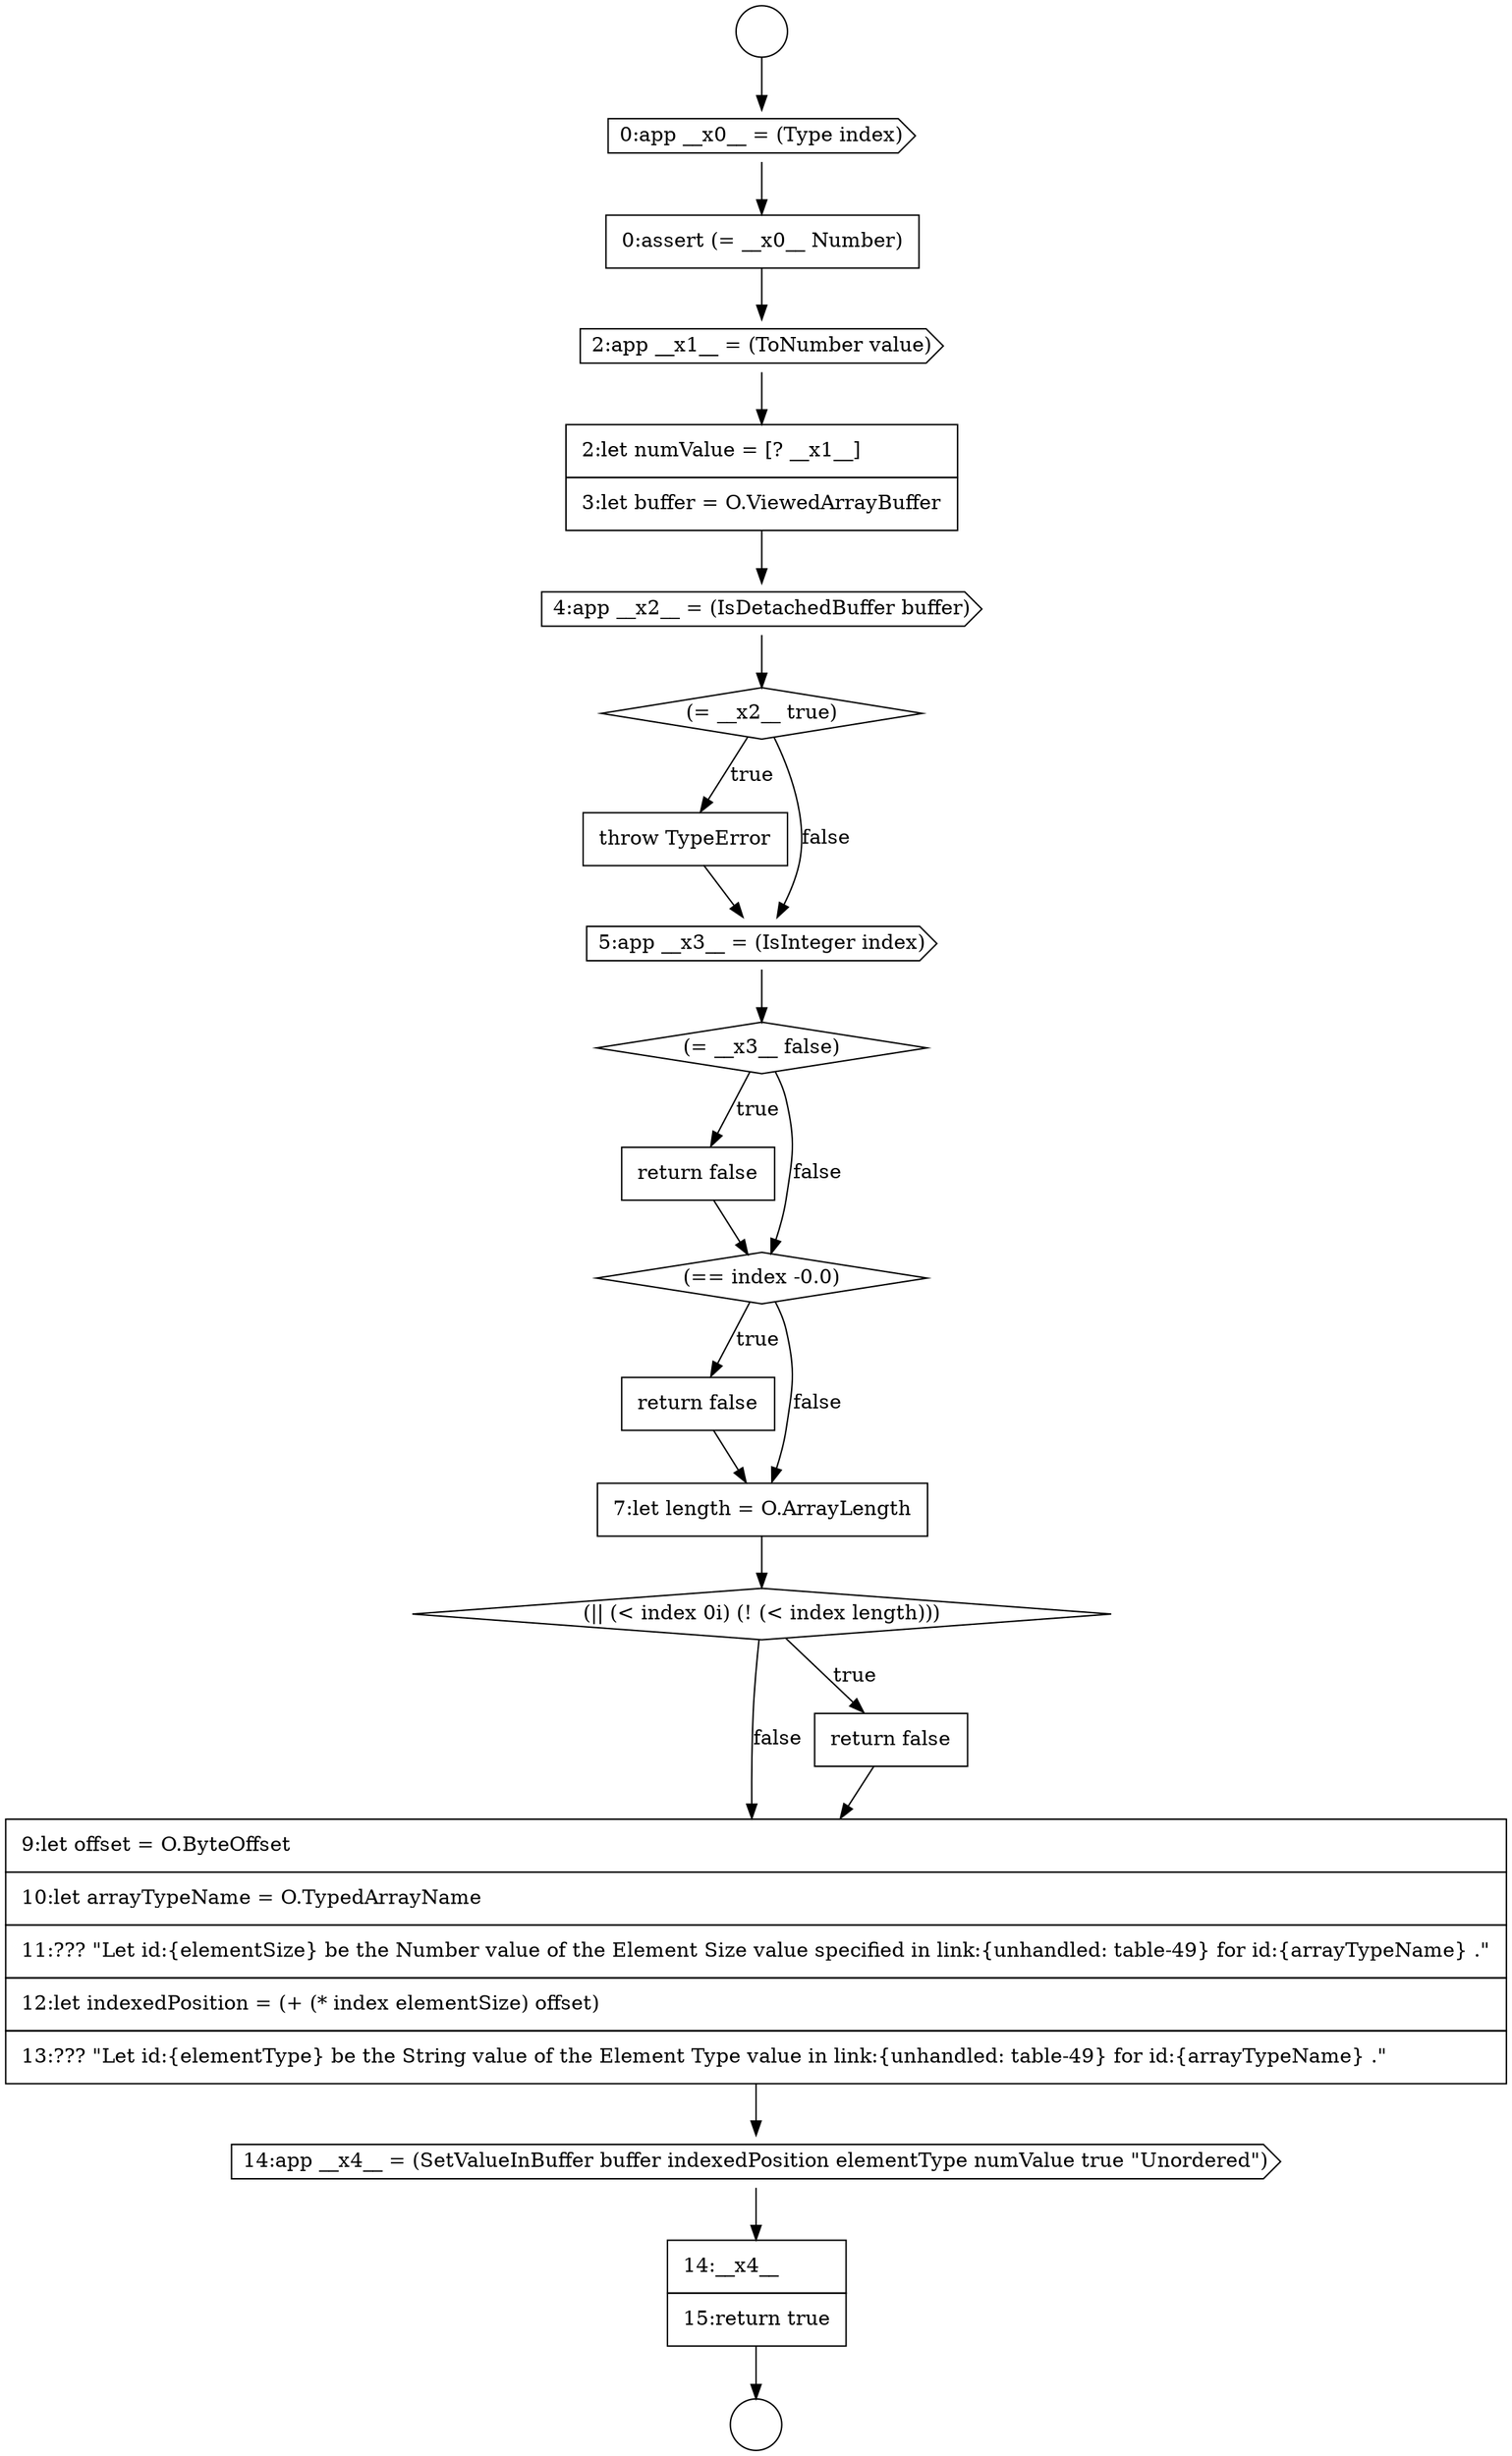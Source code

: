 digraph {
  node2559 [shape=cds, label=<<font color="black">0:app __x0__ = (Type index)</font>> color="black" fillcolor="white" style=filled]
  node2575 [shape=cds, label=<<font color="black">14:app __x4__ = (SetValueInBuffer buffer indexedPosition elementType numValue true &quot;Unordered&quot;)</font>> color="black" fillcolor="white" style=filled]
  node2574 [shape=none, margin=0, label=<<font color="black">
    <table border="0" cellborder="1" cellspacing="0" cellpadding="10">
      <tr><td align="left">9:let offset = O.ByteOffset</td></tr>
      <tr><td align="left">10:let arrayTypeName = O.TypedArrayName</td></tr>
      <tr><td align="left">11:??? &quot;Let id:{elementSize} be the Number value of the Element Size value specified in link:{unhandled: table-49} for id:{arrayTypeName} .&quot;</td></tr>
      <tr><td align="left">12:let indexedPosition = (+ (* index elementSize) offset)</td></tr>
      <tr><td align="left">13:??? &quot;Let id:{elementType} be the String value of the Element Type value in link:{unhandled: table-49} for id:{arrayTypeName} .&quot;</td></tr>
    </table>
  </font>> color="black" fillcolor="white" style=filled]
  node2560 [shape=none, margin=0, label=<<font color="black">
    <table border="0" cellborder="1" cellspacing="0" cellpadding="10">
      <tr><td align="left">0:assert (= __x0__ Number)</td></tr>
    </table>
  </font>> color="black" fillcolor="white" style=filled]
  node2565 [shape=none, margin=0, label=<<font color="black">
    <table border="0" cellborder="1" cellspacing="0" cellpadding="10">
      <tr><td align="left">throw TypeError</td></tr>
    </table>
  </font>> color="black" fillcolor="white" style=filled]
  node2561 [shape=cds, label=<<font color="black">2:app __x1__ = (ToNumber value)</font>> color="black" fillcolor="white" style=filled]
  node2566 [shape=cds, label=<<font color="black">5:app __x3__ = (IsInteger index)</font>> color="black" fillcolor="white" style=filled]
  node2570 [shape=none, margin=0, label=<<font color="black">
    <table border="0" cellborder="1" cellspacing="0" cellpadding="10">
      <tr><td align="left">return false</td></tr>
    </table>
  </font>> color="black" fillcolor="white" style=filled]
  node2568 [shape=none, margin=0, label=<<font color="black">
    <table border="0" cellborder="1" cellspacing="0" cellpadding="10">
      <tr><td align="left">return false</td></tr>
    </table>
  </font>> color="black" fillcolor="white" style=filled]
  node2564 [shape=diamond, label=<<font color="black">(= __x2__ true)</font>> color="black" fillcolor="white" style=filled]
  node2567 [shape=diamond, label=<<font color="black">(= __x3__ false)</font>> color="black" fillcolor="white" style=filled]
  node2569 [shape=diamond, label=<<font color="black">(== index -0.0)</font>> color="black" fillcolor="white" style=filled]
  node2558 [shape=circle label=" " color="black" fillcolor="white" style=filled]
  node2576 [shape=none, margin=0, label=<<font color="black">
    <table border="0" cellborder="1" cellspacing="0" cellpadding="10">
      <tr><td align="left">14:__x4__</td></tr>
      <tr><td align="left">15:return true</td></tr>
    </table>
  </font>> color="black" fillcolor="white" style=filled]
  node2572 [shape=diamond, label=<<font color="black">(|| (&lt; index 0i) (! (&lt; index length)))</font>> color="black" fillcolor="white" style=filled]
  node2563 [shape=cds, label=<<font color="black">4:app __x2__ = (IsDetachedBuffer buffer)</font>> color="black" fillcolor="white" style=filled]
  node2562 [shape=none, margin=0, label=<<font color="black">
    <table border="0" cellborder="1" cellspacing="0" cellpadding="10">
      <tr><td align="left">2:let numValue = [? __x1__]</td></tr>
      <tr><td align="left">3:let buffer = O.ViewedArrayBuffer</td></tr>
    </table>
  </font>> color="black" fillcolor="white" style=filled]
  node2571 [shape=none, margin=0, label=<<font color="black">
    <table border="0" cellborder="1" cellspacing="0" cellpadding="10">
      <tr><td align="left">7:let length = O.ArrayLength</td></tr>
    </table>
  </font>> color="black" fillcolor="white" style=filled]
  node2557 [shape=circle label=" " color="black" fillcolor="white" style=filled]
  node2573 [shape=none, margin=0, label=<<font color="black">
    <table border="0" cellborder="1" cellspacing="0" cellpadding="10">
      <tr><td align="left">return false</td></tr>
    </table>
  </font>> color="black" fillcolor="white" style=filled]
  node2570 -> node2571 [ color="black"]
  node2557 -> node2559 [ color="black"]
  node2572 -> node2573 [label=<<font color="black">true</font>> color="black"]
  node2572 -> node2574 [label=<<font color="black">false</font>> color="black"]
  node2566 -> node2567 [ color="black"]
  node2576 -> node2558 [ color="black"]
  node2559 -> node2560 [ color="black"]
  node2560 -> node2561 [ color="black"]
  node2575 -> node2576 [ color="black"]
  node2569 -> node2570 [label=<<font color="black">true</font>> color="black"]
  node2569 -> node2571 [label=<<font color="black">false</font>> color="black"]
  node2573 -> node2574 [ color="black"]
  node2571 -> node2572 [ color="black"]
  node2568 -> node2569 [ color="black"]
  node2567 -> node2568 [label=<<font color="black">true</font>> color="black"]
  node2567 -> node2569 [label=<<font color="black">false</font>> color="black"]
  node2574 -> node2575 [ color="black"]
  node2565 -> node2566 [ color="black"]
  node2562 -> node2563 [ color="black"]
  node2563 -> node2564 [ color="black"]
  node2561 -> node2562 [ color="black"]
  node2564 -> node2565 [label=<<font color="black">true</font>> color="black"]
  node2564 -> node2566 [label=<<font color="black">false</font>> color="black"]
}
